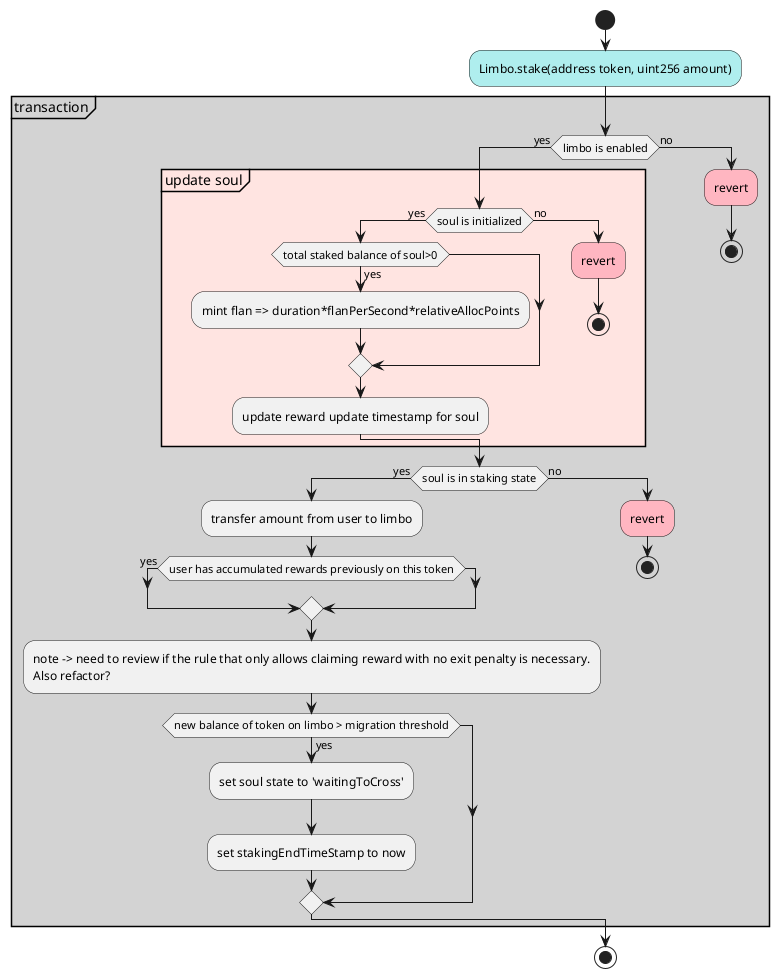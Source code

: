 @startuml
start
#PaleTurquoise:Limbo.stake(address token, uint256 amount);
partition #LightGrey "transaction"{
    if(limbo is enabled) then(yes)
        partition #MistyRose "update soul"{
            if(soul is initialized) then (yes)
                if(total staked balance of soul>0) then(yes)
                    :mint flan => duration*flanPerSecond*relativeAllocPoints;
                endif
                :update reward update timestamp for soul;
            else (no)
                #lightpink:revert;
                stop
            endif
        }
        if(soul is in staking state) then (yes)
            'main sequence
            :transfer amount from user to limbo;
            if(user has accumulated rewards previously on this token) then (yes)
            endif
            :note -> need to review if the rule that only allows claiming reward with no exit penalty is necessary.
            Also refactor? ;
            if (new balance of token on limbo > migration threshold) then (yes)
                :set soul state to 'waitingToCross';
                :set stakingEndTimeStamp to now;
            endif

        else (no)
            #lightpink:revert;
            stop
        endif
    else (no)
        #lightpink:revert;
        stop
    endif
}
stop
@enduml
